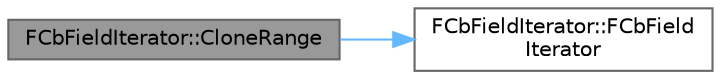 digraph "FCbFieldIterator::CloneRange"
{
 // INTERACTIVE_SVG=YES
 // LATEX_PDF_SIZE
  bgcolor="transparent";
  edge [fontname=Helvetica,fontsize=10,labelfontname=Helvetica,labelfontsize=10];
  node [fontname=Helvetica,fontsize=10,shape=box,height=0.2,width=0.4];
  rankdir="LR";
  Node1 [id="Node000001",label="FCbFieldIterator::CloneRange",height=0.2,width=0.4,color="gray40", fillcolor="grey60", style="filled", fontcolor="black",tooltip="Construct a field range from an owned clone of a range."];
  Node1 -> Node2 [id="edge1_Node000001_Node000002",color="steelblue1",style="solid",tooltip=" "];
  Node2 [id="Node000002",label="FCbFieldIterator::FCbField\lIterator",height=0.2,width=0.4,color="grey40", fillcolor="white", style="filled",URL="$d5/d1a/classFCbFieldIterator.html#a184aa99f4a2460d121a8cad1dc8c0a69",tooltip="Construct an empty field range."];
}
